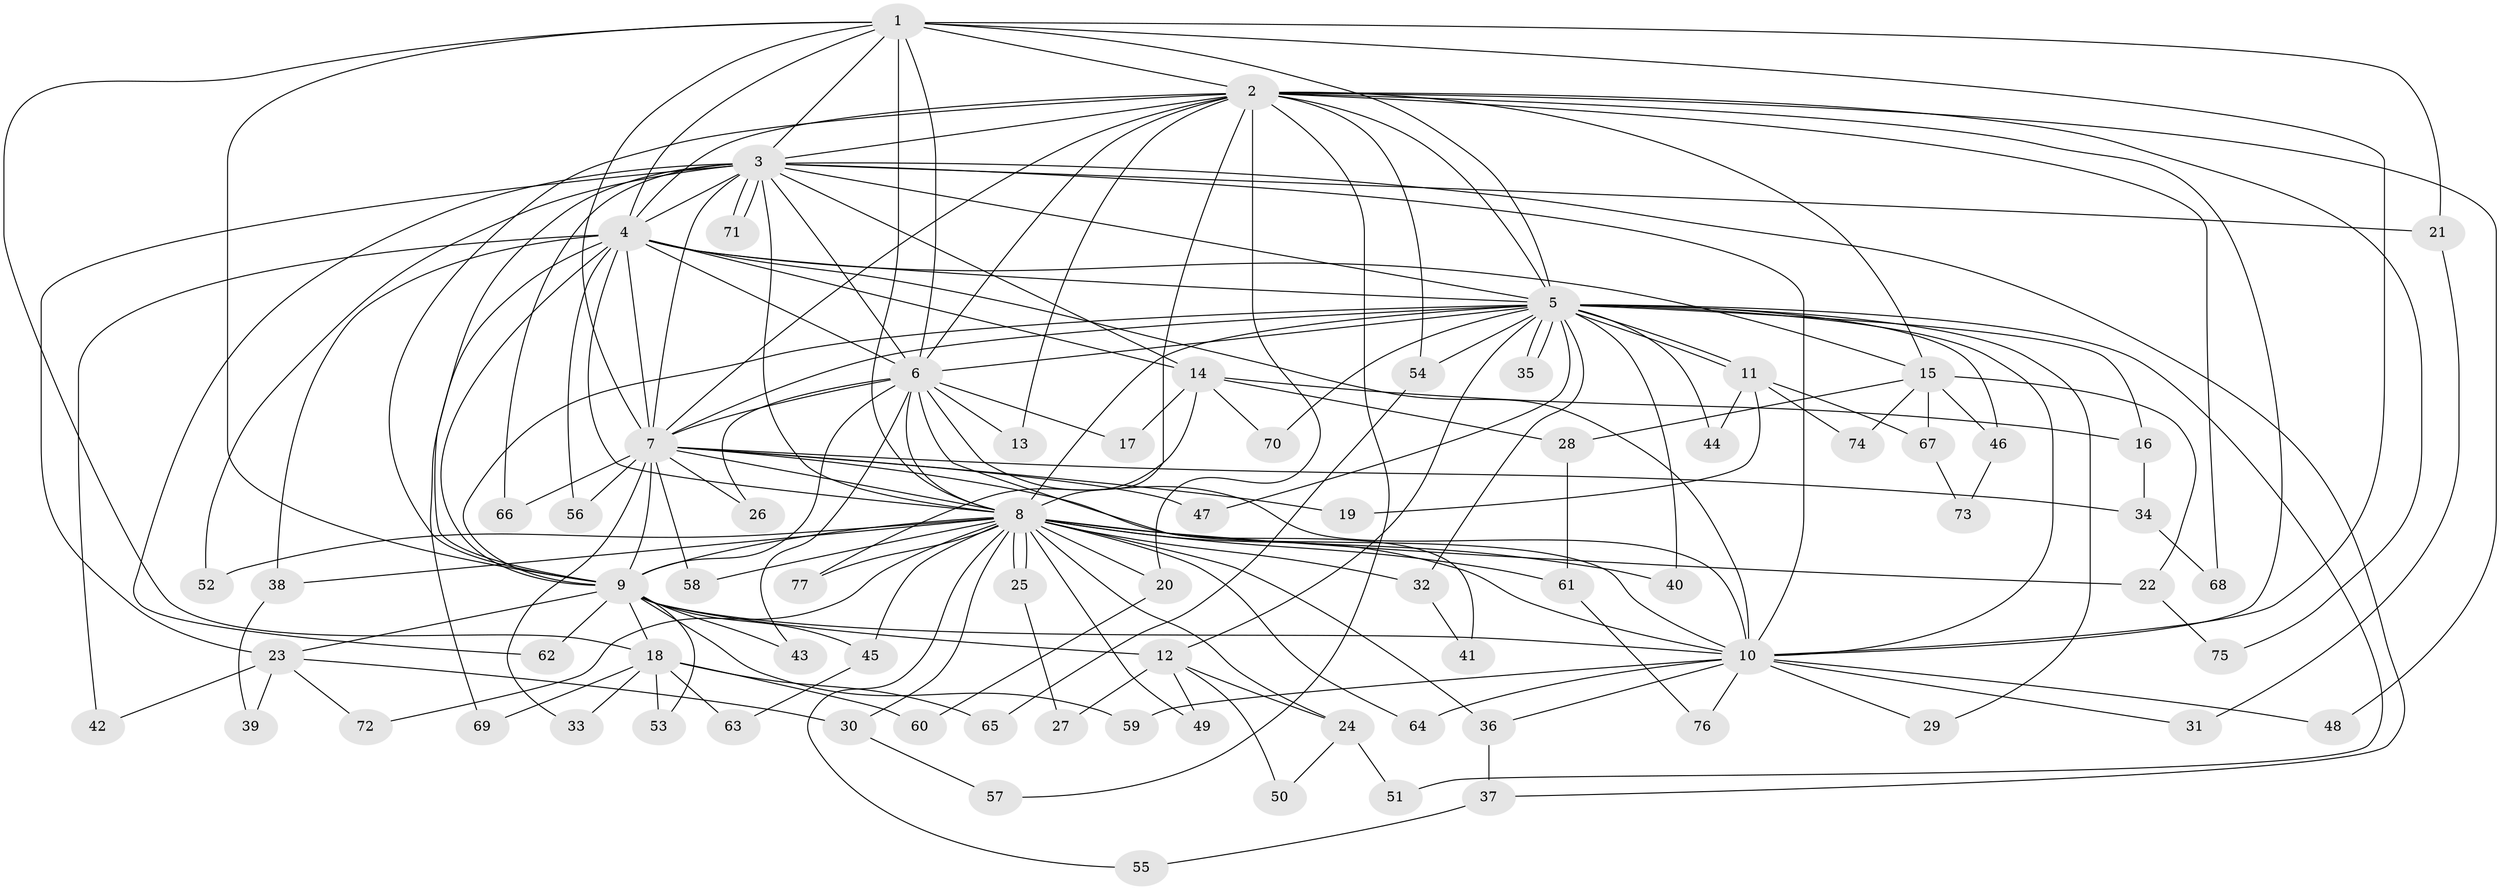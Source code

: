 // coarse degree distribution, {10: 0.01694915254237288, 16: 0.01694915254237288, 14: 0.01694915254237288, 17: 0.01694915254237288, 23: 0.01694915254237288, 11: 0.01694915254237288, 15: 0.03389830508474576, 31: 0.01694915254237288, 5: 0.01694915254237288, 2: 0.5084745762711864, 8: 0.03389830508474576, 3: 0.22033898305084745, 6: 0.01694915254237288, 4: 0.01694915254237288, 1: 0.03389830508474576}
// Generated by graph-tools (version 1.1) at 2025/51/02/27/25 19:51:50]
// undirected, 77 vertices, 179 edges
graph export_dot {
graph [start="1"]
  node [color=gray90,style=filled];
  1;
  2;
  3;
  4;
  5;
  6;
  7;
  8;
  9;
  10;
  11;
  12;
  13;
  14;
  15;
  16;
  17;
  18;
  19;
  20;
  21;
  22;
  23;
  24;
  25;
  26;
  27;
  28;
  29;
  30;
  31;
  32;
  33;
  34;
  35;
  36;
  37;
  38;
  39;
  40;
  41;
  42;
  43;
  44;
  45;
  46;
  47;
  48;
  49;
  50;
  51;
  52;
  53;
  54;
  55;
  56;
  57;
  58;
  59;
  60;
  61;
  62;
  63;
  64;
  65;
  66;
  67;
  68;
  69;
  70;
  71;
  72;
  73;
  74;
  75;
  76;
  77;
  1 -- 2;
  1 -- 3;
  1 -- 4;
  1 -- 5;
  1 -- 6;
  1 -- 7;
  1 -- 8;
  1 -- 9;
  1 -- 10;
  1 -- 18;
  1 -- 21;
  2 -- 3;
  2 -- 4;
  2 -- 5;
  2 -- 6;
  2 -- 7;
  2 -- 8;
  2 -- 9;
  2 -- 10;
  2 -- 13;
  2 -- 15;
  2 -- 20;
  2 -- 48;
  2 -- 54;
  2 -- 57;
  2 -- 68;
  2 -- 75;
  3 -- 4;
  3 -- 5;
  3 -- 6;
  3 -- 7;
  3 -- 8;
  3 -- 9;
  3 -- 10;
  3 -- 14;
  3 -- 21;
  3 -- 23;
  3 -- 37;
  3 -- 52;
  3 -- 62;
  3 -- 66;
  3 -- 71;
  3 -- 71;
  4 -- 5;
  4 -- 6;
  4 -- 7;
  4 -- 8;
  4 -- 9;
  4 -- 10;
  4 -- 14;
  4 -- 15;
  4 -- 38;
  4 -- 42;
  4 -- 56;
  4 -- 69;
  5 -- 6;
  5 -- 7;
  5 -- 8;
  5 -- 9;
  5 -- 10;
  5 -- 11;
  5 -- 11;
  5 -- 12;
  5 -- 16;
  5 -- 29;
  5 -- 32;
  5 -- 35;
  5 -- 35;
  5 -- 40;
  5 -- 44;
  5 -- 46;
  5 -- 47;
  5 -- 51;
  5 -- 54;
  5 -- 70;
  6 -- 7;
  6 -- 8;
  6 -- 9;
  6 -- 10;
  6 -- 13;
  6 -- 17;
  6 -- 26;
  6 -- 41;
  6 -- 43;
  7 -- 8;
  7 -- 9;
  7 -- 10;
  7 -- 19;
  7 -- 26;
  7 -- 33;
  7 -- 34;
  7 -- 47;
  7 -- 56;
  7 -- 58;
  7 -- 66;
  8 -- 9;
  8 -- 10;
  8 -- 20;
  8 -- 22;
  8 -- 24;
  8 -- 25;
  8 -- 25;
  8 -- 30;
  8 -- 32;
  8 -- 36;
  8 -- 38;
  8 -- 40;
  8 -- 45;
  8 -- 49;
  8 -- 52;
  8 -- 55;
  8 -- 58;
  8 -- 61;
  8 -- 64;
  8 -- 72;
  8 -- 77;
  9 -- 10;
  9 -- 12;
  9 -- 18;
  9 -- 23;
  9 -- 43;
  9 -- 45;
  9 -- 53;
  9 -- 59;
  9 -- 62;
  10 -- 29;
  10 -- 31;
  10 -- 36;
  10 -- 48;
  10 -- 59;
  10 -- 64;
  10 -- 76;
  11 -- 19;
  11 -- 44;
  11 -- 67;
  11 -- 74;
  12 -- 24;
  12 -- 27;
  12 -- 49;
  12 -- 50;
  14 -- 16;
  14 -- 17;
  14 -- 28;
  14 -- 70;
  14 -- 77;
  15 -- 22;
  15 -- 28;
  15 -- 46;
  15 -- 67;
  15 -- 74;
  16 -- 34;
  18 -- 33;
  18 -- 53;
  18 -- 60;
  18 -- 63;
  18 -- 65;
  18 -- 69;
  20 -- 60;
  21 -- 31;
  22 -- 75;
  23 -- 30;
  23 -- 39;
  23 -- 42;
  23 -- 72;
  24 -- 50;
  24 -- 51;
  25 -- 27;
  28 -- 61;
  30 -- 57;
  32 -- 41;
  34 -- 68;
  36 -- 37;
  37 -- 55;
  38 -- 39;
  45 -- 63;
  46 -- 73;
  54 -- 65;
  61 -- 76;
  67 -- 73;
}
